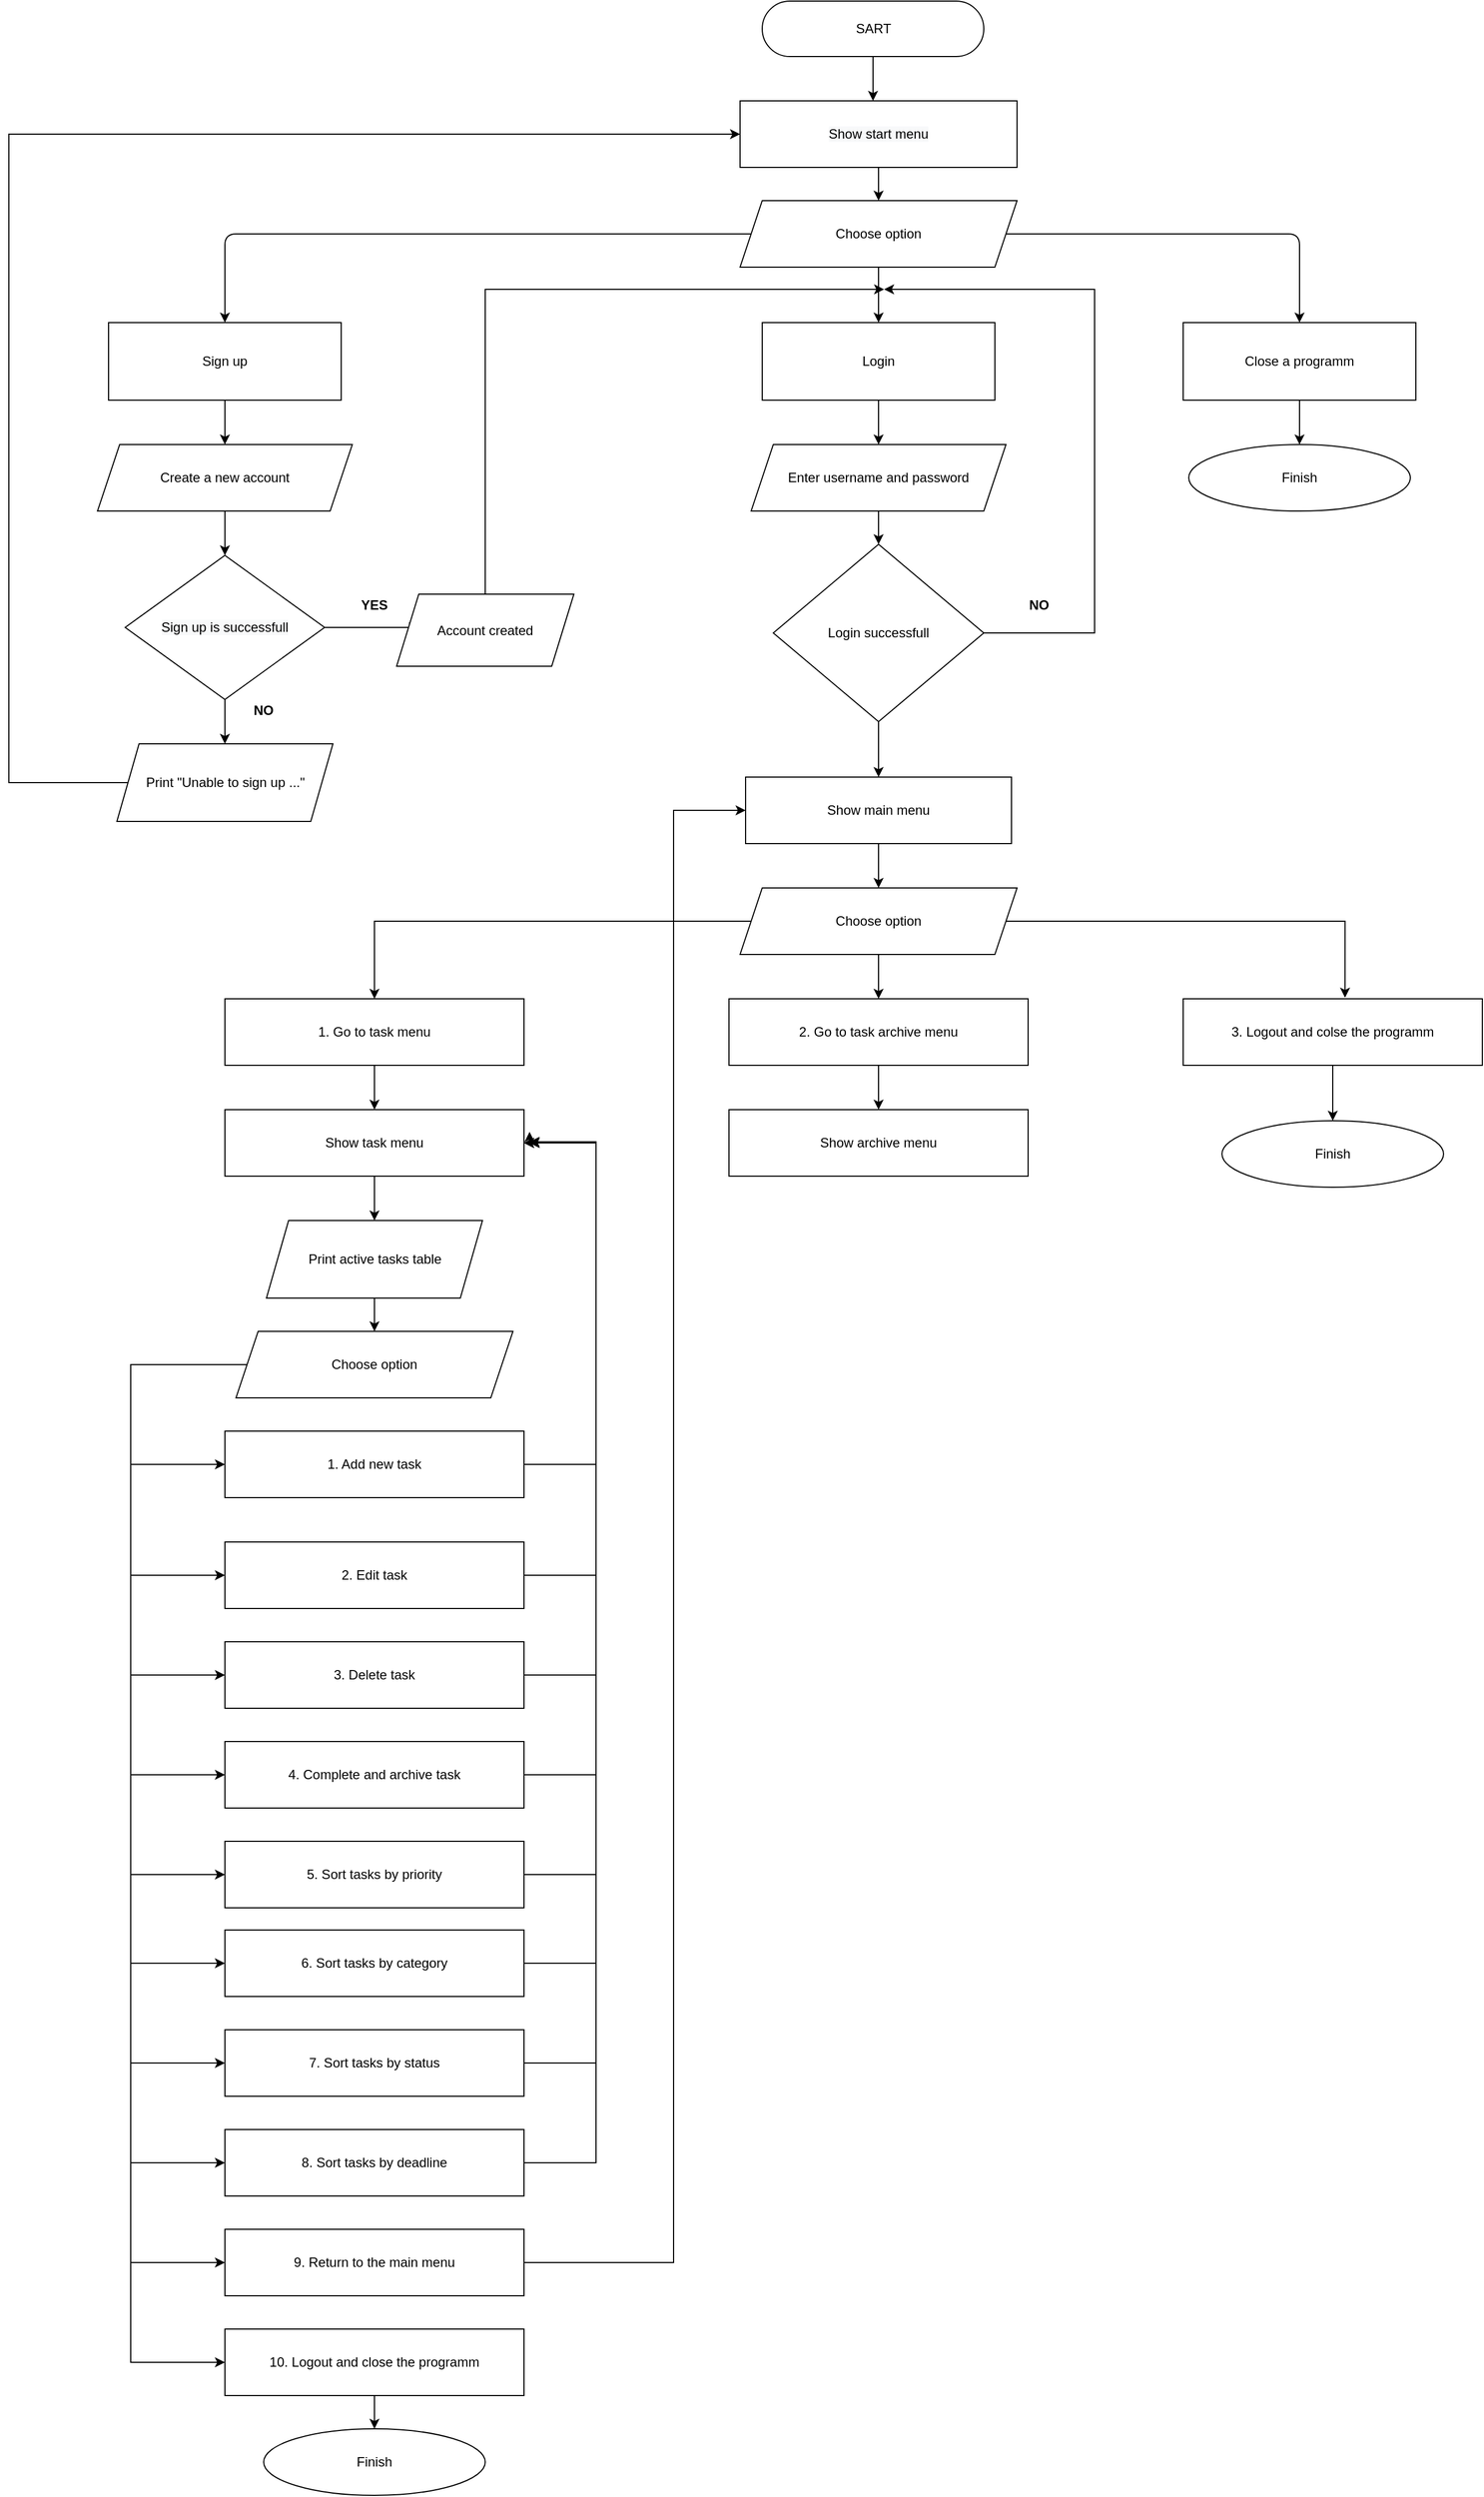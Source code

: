 <mxfile version="15.0.3" type="github">
  <diagram id="gmLFPseF1WjXxY96tJIX" name="Page-1">
    <mxGraphModel dx="1255" dy="890" grid="1" gridSize="10" guides="1" tooltips="1" connect="1" arrows="1" fold="1" page="1" pageScale="1" pageWidth="1654" pageHeight="1169" math="0" shadow="0">
      <root>
        <mxCell id="0" />
        <mxCell id="1" parent="0" />
        <mxCell id="zsRRdfZjk0Dsm9g0y4IN-3" value="SART" style="html=1;dashed=0;whitespace=wrap;shape=mxgraph.dfd.start" parent="1" vertex="1">
          <mxGeometry x="740" y="40" width="200" height="50" as="geometry" />
        </mxCell>
        <mxCell id="QKt1bh4NS38TN98ipoRj-1" value="Finish" style="ellipse;whiteSpace=wrap;html=1;" parent="1" vertex="1">
          <mxGeometry x="1125" y="440" width="200" height="60" as="geometry" />
        </mxCell>
        <mxCell id="tQSmkxGg7PB6tpALM_Nv-2" value="" style="endArrow=classic;html=1;exitX=0.5;exitY=0.5;exitDx=0;exitDy=25;exitPerimeter=0;entryX=0.5;entryY=0;entryDx=0;entryDy=0;" edge="1" parent="1" source="zsRRdfZjk0Dsm9g0y4IN-3">
          <mxGeometry width="50" height="50" relative="1" as="geometry">
            <mxPoint x="800" y="590" as="sourcePoint" />
            <mxPoint x="840" y="130" as="targetPoint" />
          </mxGeometry>
        </mxCell>
        <mxCell id="tQSmkxGg7PB6tpALM_Nv-22" value="" style="edgeStyle=orthogonalEdgeStyle;rounded=0;orthogonalLoop=1;jettySize=auto;html=1;" edge="1" parent="1" source="tQSmkxGg7PB6tpALM_Nv-4" target="tQSmkxGg7PB6tpALM_Nv-5">
          <mxGeometry relative="1" as="geometry" />
        </mxCell>
        <mxCell id="tQSmkxGg7PB6tpALM_Nv-4" value="&#xa;&#xa;&lt;span style=&quot;color: rgb(0, 0, 0); font-family: helvetica; font-size: 12px; font-style: normal; font-weight: 400; letter-spacing: normal; text-align: center; text-indent: 0px; text-transform: none; word-spacing: 0px; background-color: rgb(248, 249, 250); display: inline; float: none;&quot;&gt;Show start menu&lt;/span&gt;&#xa;&#xa;" style="rounded=0;whiteSpace=wrap;html=1;" vertex="1" parent="1">
          <mxGeometry x="720" y="130" width="250" height="60" as="geometry" />
        </mxCell>
        <mxCell id="tQSmkxGg7PB6tpALM_Nv-5" value="Choose option" style="shape=parallelogram;perimeter=parallelogramPerimeter;whiteSpace=wrap;html=1;fixedSize=1;" vertex="1" parent="1">
          <mxGeometry x="720" y="220" width="250" height="60" as="geometry" />
        </mxCell>
        <mxCell id="tQSmkxGg7PB6tpALM_Nv-19" value="" style="edgeStyle=orthogonalEdgeStyle;rounded=0;orthogonalLoop=1;jettySize=auto;html=1;" edge="1" parent="1" source="tQSmkxGg7PB6tpALM_Nv-8" target="tQSmkxGg7PB6tpALM_Nv-14">
          <mxGeometry relative="1" as="geometry" />
        </mxCell>
        <mxCell id="tQSmkxGg7PB6tpALM_Nv-8" value="Sign up" style="rounded=0;whiteSpace=wrap;html=1;" vertex="1" parent="1">
          <mxGeometry x="150" y="330" width="210" height="70" as="geometry" />
        </mxCell>
        <mxCell id="tQSmkxGg7PB6tpALM_Nv-21" value="" style="edgeStyle=orthogonalEdgeStyle;rounded=0;orthogonalLoop=1;jettySize=auto;html=1;" edge="1" parent="1" source="tQSmkxGg7PB6tpALM_Nv-9" target="tQSmkxGg7PB6tpALM_Nv-20">
          <mxGeometry relative="1" as="geometry" />
        </mxCell>
        <mxCell id="tQSmkxGg7PB6tpALM_Nv-9" value="Login" style="rounded=0;whiteSpace=wrap;html=1;" vertex="1" parent="1">
          <mxGeometry x="740" y="330" width="210" height="70" as="geometry" />
        </mxCell>
        <mxCell id="tQSmkxGg7PB6tpALM_Nv-10" value="Close a programm" style="rounded=0;whiteSpace=wrap;html=1;" vertex="1" parent="1">
          <mxGeometry x="1120" y="330" width="210" height="70" as="geometry" />
        </mxCell>
        <mxCell id="tQSmkxGg7PB6tpALM_Nv-11" value="" style="endArrow=classic;html=1;entryX=0.5;entryY=0;entryDx=0;entryDy=0;exitX=1;exitY=0.5;exitDx=0;exitDy=0;" edge="1" parent="1" source="tQSmkxGg7PB6tpALM_Nv-5" target="tQSmkxGg7PB6tpALM_Nv-10">
          <mxGeometry width="50" height="50" relative="1" as="geometry">
            <mxPoint x="710" y="590" as="sourcePoint" />
            <mxPoint x="760" y="540" as="targetPoint" />
            <Array as="points">
              <mxPoint x="1225" y="250" />
            </Array>
          </mxGeometry>
        </mxCell>
        <mxCell id="tQSmkxGg7PB6tpALM_Nv-13" value="" style="endArrow=classic;html=1;exitX=0.5;exitY=1;exitDx=0;exitDy=0;" edge="1" parent="1" source="tQSmkxGg7PB6tpALM_Nv-10" target="QKt1bh4NS38TN98ipoRj-1">
          <mxGeometry width="50" height="50" relative="1" as="geometry">
            <mxPoint x="710" y="590" as="sourcePoint" />
            <mxPoint x="760" y="540" as="targetPoint" />
          </mxGeometry>
        </mxCell>
        <mxCell id="tQSmkxGg7PB6tpALM_Nv-27" value="" style="edgeStyle=orthogonalEdgeStyle;rounded=0;orthogonalLoop=1;jettySize=auto;html=1;" edge="1" parent="1" source="tQSmkxGg7PB6tpALM_Nv-14" target="tQSmkxGg7PB6tpALM_Nv-26">
          <mxGeometry relative="1" as="geometry" />
        </mxCell>
        <mxCell id="tQSmkxGg7PB6tpALM_Nv-14" value="Create a new account" style="shape=parallelogram;perimeter=parallelogramPerimeter;whiteSpace=wrap;html=1;fixedSize=1;" vertex="1" parent="1">
          <mxGeometry x="140" y="440" width="230" height="60" as="geometry" />
        </mxCell>
        <mxCell id="tQSmkxGg7PB6tpALM_Nv-16" value="" style="endArrow=classic;html=1;exitX=0.5;exitY=1;exitDx=0;exitDy=0;entryX=0.5;entryY=0;entryDx=0;entryDy=0;" edge="1" parent="1" source="tQSmkxGg7PB6tpALM_Nv-5" target="tQSmkxGg7PB6tpALM_Nv-9">
          <mxGeometry width="50" height="50" relative="1" as="geometry">
            <mxPoint x="710" y="590" as="sourcePoint" />
            <mxPoint x="760" y="540" as="targetPoint" />
          </mxGeometry>
        </mxCell>
        <mxCell id="tQSmkxGg7PB6tpALM_Nv-18" value="" style="endArrow=classic;html=1;entryX=0.5;entryY=0;entryDx=0;entryDy=0;exitX=0;exitY=0.5;exitDx=0;exitDy=0;" edge="1" parent="1" source="tQSmkxGg7PB6tpALM_Nv-5" target="tQSmkxGg7PB6tpALM_Nv-8">
          <mxGeometry width="50" height="50" relative="1" as="geometry">
            <mxPoint x="710" y="590" as="sourcePoint" />
            <mxPoint x="760" y="540" as="targetPoint" />
            <Array as="points">
              <mxPoint x="255" y="250" />
            </Array>
          </mxGeometry>
        </mxCell>
        <mxCell id="tQSmkxGg7PB6tpALM_Nv-41" value="" style="edgeStyle=orthogonalEdgeStyle;rounded=0;orthogonalLoop=1;jettySize=auto;html=1;" edge="1" parent="1" source="tQSmkxGg7PB6tpALM_Nv-20" target="tQSmkxGg7PB6tpALM_Nv-40">
          <mxGeometry relative="1" as="geometry" />
        </mxCell>
        <mxCell id="tQSmkxGg7PB6tpALM_Nv-20" value="Enter username and password" style="shape=parallelogram;perimeter=parallelogramPerimeter;whiteSpace=wrap;html=1;fixedSize=1;" vertex="1" parent="1">
          <mxGeometry x="730" y="440" width="230" height="60" as="geometry" />
        </mxCell>
        <mxCell id="tQSmkxGg7PB6tpALM_Nv-31" value="" style="edgeStyle=orthogonalEdgeStyle;rounded=0;orthogonalLoop=1;jettySize=auto;html=1;" edge="1" parent="1" source="tQSmkxGg7PB6tpALM_Nv-26" target="tQSmkxGg7PB6tpALM_Nv-30">
          <mxGeometry relative="1" as="geometry" />
        </mxCell>
        <mxCell id="tQSmkxGg7PB6tpALM_Nv-35" value="" style="edgeStyle=orthogonalEdgeStyle;rounded=0;orthogonalLoop=1;jettySize=auto;html=1;" edge="1" parent="1" source="tQSmkxGg7PB6tpALM_Nv-26">
          <mxGeometry relative="1" as="geometry">
            <mxPoint x="430" y="605" as="targetPoint" />
          </mxGeometry>
        </mxCell>
        <mxCell id="tQSmkxGg7PB6tpALM_Nv-26" value="&#xa;&#xa;&lt;span style=&quot;color: rgb(0, 0, 0); font-family: helvetica; font-size: 12px; font-style: normal; font-weight: 400; letter-spacing: normal; text-align: center; text-indent: 0px; text-transform: none; word-spacing: 0px; background-color: rgb(248, 249, 250); display: inline; float: none;&quot;&gt;Sign up is successfull&lt;/span&gt;&#xa;&#xa;" style="rhombus;whiteSpace=wrap;html=1;" vertex="1" parent="1">
          <mxGeometry x="165" y="540" width="180" height="130" as="geometry" />
        </mxCell>
        <mxCell id="tQSmkxGg7PB6tpALM_Nv-29" value="&lt;b&gt;YES&lt;/b&gt;" style="text;html=1;strokeColor=none;fillColor=none;align=center;verticalAlign=middle;whiteSpace=wrap;rounded=0;" vertex="1" parent="1">
          <mxGeometry x="370" y="575" width="40" height="20" as="geometry" />
        </mxCell>
        <mxCell id="tQSmkxGg7PB6tpALM_Nv-32" style="edgeStyle=orthogonalEdgeStyle;rounded=0;orthogonalLoop=1;jettySize=auto;html=1;entryX=0;entryY=0.5;entryDx=0;entryDy=0;" edge="1" parent="1" source="tQSmkxGg7PB6tpALM_Nv-30" target="tQSmkxGg7PB6tpALM_Nv-4">
          <mxGeometry relative="1" as="geometry">
            <Array as="points">
              <mxPoint x="60" y="745" />
              <mxPoint x="60" y="160" />
            </Array>
          </mxGeometry>
        </mxCell>
        <mxCell id="tQSmkxGg7PB6tpALM_Nv-30" value="Print &quot;Unable to sign up ...&quot;" style="shape=parallelogram;perimeter=parallelogramPerimeter;whiteSpace=wrap;html=1;fixedSize=1;" vertex="1" parent="1">
          <mxGeometry x="157.5" y="710" width="195" height="70" as="geometry" />
        </mxCell>
        <mxCell id="tQSmkxGg7PB6tpALM_Nv-33" value="&lt;b&gt;NO&lt;/b&gt;" style="text;html=1;strokeColor=none;fillColor=none;align=center;verticalAlign=middle;whiteSpace=wrap;rounded=0;" vertex="1" parent="1">
          <mxGeometry x="270" y="670" width="40" height="20" as="geometry" />
        </mxCell>
        <mxCell id="tQSmkxGg7PB6tpALM_Nv-37" style="edgeStyle=orthogonalEdgeStyle;rounded=0;orthogonalLoop=1;jettySize=auto;html=1;" edge="1" parent="1" source="tQSmkxGg7PB6tpALM_Nv-34">
          <mxGeometry relative="1" as="geometry">
            <mxPoint x="850" y="300" as="targetPoint" />
            <Array as="points">
              <mxPoint x="490" y="300" />
            </Array>
          </mxGeometry>
        </mxCell>
        <mxCell id="tQSmkxGg7PB6tpALM_Nv-34" value="Account created" style="shape=parallelogram;perimeter=parallelogramPerimeter;whiteSpace=wrap;html=1;fixedSize=1;" vertex="1" parent="1">
          <mxGeometry x="410" y="575" width="160" height="65" as="geometry" />
        </mxCell>
        <mxCell id="tQSmkxGg7PB6tpALM_Nv-44" style="edgeStyle=orthogonalEdgeStyle;rounded=0;orthogonalLoop=1;jettySize=auto;html=1;exitX=1;exitY=0.5;exitDx=0;exitDy=0;" edge="1" parent="1" source="tQSmkxGg7PB6tpALM_Nv-40">
          <mxGeometry relative="1" as="geometry">
            <mxPoint x="850" y="300" as="targetPoint" />
            <Array as="points">
              <mxPoint x="1040" y="610" />
              <mxPoint x="1040" y="300" />
            </Array>
          </mxGeometry>
        </mxCell>
        <mxCell id="tQSmkxGg7PB6tpALM_Nv-47" value="" style="edgeStyle=orthogonalEdgeStyle;rounded=0;orthogonalLoop=1;jettySize=auto;html=1;" edge="1" parent="1" source="tQSmkxGg7PB6tpALM_Nv-40" target="tQSmkxGg7PB6tpALM_Nv-46">
          <mxGeometry relative="1" as="geometry" />
        </mxCell>
        <mxCell id="tQSmkxGg7PB6tpALM_Nv-40" value="Login successfull" style="rhombus;whiteSpace=wrap;html=1;" vertex="1" parent="1">
          <mxGeometry x="750" y="530" width="190" height="160" as="geometry" />
        </mxCell>
        <mxCell id="tQSmkxGg7PB6tpALM_Nv-45" value="&lt;b&gt;NO&lt;/b&gt;" style="text;html=1;strokeColor=none;fillColor=none;align=center;verticalAlign=middle;whiteSpace=wrap;rounded=0;" vertex="1" parent="1">
          <mxGeometry x="970" y="575" width="40" height="20" as="geometry" />
        </mxCell>
        <mxCell id="tQSmkxGg7PB6tpALM_Nv-50" value="" style="edgeStyle=orthogonalEdgeStyle;rounded=0;orthogonalLoop=1;jettySize=auto;html=1;" edge="1" parent="1" source="tQSmkxGg7PB6tpALM_Nv-46" target="tQSmkxGg7PB6tpALM_Nv-49">
          <mxGeometry relative="1" as="geometry" />
        </mxCell>
        <mxCell id="tQSmkxGg7PB6tpALM_Nv-46" value="Show main menu" style="rounded=0;whiteSpace=wrap;html=1;" vertex="1" parent="1">
          <mxGeometry x="725" y="740" width="240" height="60" as="geometry" />
        </mxCell>
        <mxCell id="tQSmkxGg7PB6tpALM_Nv-56" style="edgeStyle=orthogonalEdgeStyle;rounded=0;orthogonalLoop=1;jettySize=auto;html=1;entryX=0.541;entryY=-0.017;entryDx=0;entryDy=0;entryPerimeter=0;" edge="1" parent="1" source="tQSmkxGg7PB6tpALM_Nv-49" target="tQSmkxGg7PB6tpALM_Nv-54">
          <mxGeometry relative="1" as="geometry">
            <Array as="points">
              <mxPoint x="1266" y="870" />
            </Array>
          </mxGeometry>
        </mxCell>
        <mxCell id="tQSmkxGg7PB6tpALM_Nv-59" style="edgeStyle=orthogonalEdgeStyle;rounded=0;orthogonalLoop=1;jettySize=auto;html=1;" edge="1" parent="1" source="tQSmkxGg7PB6tpALM_Nv-49" target="tQSmkxGg7PB6tpALM_Nv-52">
          <mxGeometry relative="1" as="geometry" />
        </mxCell>
        <mxCell id="tQSmkxGg7PB6tpALM_Nv-63" value="" style="edgeStyle=orthogonalEdgeStyle;rounded=0;orthogonalLoop=1;jettySize=auto;html=1;" edge="1" parent="1" source="tQSmkxGg7PB6tpALM_Nv-49" target="tQSmkxGg7PB6tpALM_Nv-53">
          <mxGeometry relative="1" as="geometry" />
        </mxCell>
        <mxCell id="tQSmkxGg7PB6tpALM_Nv-49" value="Choose option" style="shape=parallelogram;perimeter=parallelogramPerimeter;whiteSpace=wrap;html=1;fixedSize=1;" vertex="1" parent="1">
          <mxGeometry x="720" y="840" width="250" height="60" as="geometry" />
        </mxCell>
        <mxCell id="tQSmkxGg7PB6tpALM_Nv-64" value="" style="edgeStyle=orthogonalEdgeStyle;rounded=0;orthogonalLoop=1;jettySize=auto;html=1;" edge="1" parent="1" source="tQSmkxGg7PB6tpALM_Nv-52" target="tQSmkxGg7PB6tpALM_Nv-58">
          <mxGeometry relative="1" as="geometry" />
        </mxCell>
        <mxCell id="tQSmkxGg7PB6tpALM_Nv-52" value="1. Go to task menu" style="rounded=0;whiteSpace=wrap;html=1;" vertex="1" parent="1">
          <mxGeometry x="255" y="940" width="270" height="60" as="geometry" />
        </mxCell>
        <mxCell id="tQSmkxGg7PB6tpALM_Nv-62" value="" style="edgeStyle=orthogonalEdgeStyle;rounded=0;orthogonalLoop=1;jettySize=auto;html=1;" edge="1" parent="1" source="tQSmkxGg7PB6tpALM_Nv-53" target="tQSmkxGg7PB6tpALM_Nv-60">
          <mxGeometry relative="1" as="geometry" />
        </mxCell>
        <mxCell id="tQSmkxGg7PB6tpALM_Nv-53" value="2. Go to task archive menu" style="rounded=0;whiteSpace=wrap;html=1;" vertex="1" parent="1">
          <mxGeometry x="710" y="940" width="270" height="60" as="geometry" />
        </mxCell>
        <mxCell id="tQSmkxGg7PB6tpALM_Nv-57" style="edgeStyle=orthogonalEdgeStyle;rounded=0;orthogonalLoop=1;jettySize=auto;html=1;entryX=0.5;entryY=0;entryDx=0;entryDy=0;" edge="1" parent="1" source="tQSmkxGg7PB6tpALM_Nv-54" target="tQSmkxGg7PB6tpALM_Nv-55">
          <mxGeometry relative="1" as="geometry" />
        </mxCell>
        <mxCell id="tQSmkxGg7PB6tpALM_Nv-54" value="3. Logout and colse the programm" style="rounded=0;whiteSpace=wrap;html=1;" vertex="1" parent="1">
          <mxGeometry x="1120" y="940" width="270" height="60" as="geometry" />
        </mxCell>
        <mxCell id="tQSmkxGg7PB6tpALM_Nv-55" value="Finish" style="ellipse;whiteSpace=wrap;html=1;" vertex="1" parent="1">
          <mxGeometry x="1155" y="1050" width="200" height="60" as="geometry" />
        </mxCell>
        <mxCell id="tQSmkxGg7PB6tpALM_Nv-66" value="" style="edgeStyle=orthogonalEdgeStyle;rounded=0;orthogonalLoop=1;jettySize=auto;html=1;" edge="1" parent="1" source="tQSmkxGg7PB6tpALM_Nv-58" target="tQSmkxGg7PB6tpALM_Nv-65">
          <mxGeometry relative="1" as="geometry" />
        </mxCell>
        <mxCell id="tQSmkxGg7PB6tpALM_Nv-58" value="Show task menu" style="rounded=0;whiteSpace=wrap;html=1;" vertex="1" parent="1">
          <mxGeometry x="255" y="1040" width="270" height="60" as="geometry" />
        </mxCell>
        <mxCell id="tQSmkxGg7PB6tpALM_Nv-60" value="Show archive menu" style="rounded=0;whiteSpace=wrap;html=1;" vertex="1" parent="1">
          <mxGeometry x="710" y="1040" width="270" height="60" as="geometry" />
        </mxCell>
        <mxCell id="tQSmkxGg7PB6tpALM_Nv-70" value="" style="edgeStyle=orthogonalEdgeStyle;rounded=0;orthogonalLoop=1;jettySize=auto;html=1;" edge="1" parent="1" source="tQSmkxGg7PB6tpALM_Nv-65" target="tQSmkxGg7PB6tpALM_Nv-69">
          <mxGeometry relative="1" as="geometry" />
        </mxCell>
        <mxCell id="tQSmkxGg7PB6tpALM_Nv-65" value="Print active tasks table" style="shape=parallelogram;perimeter=parallelogramPerimeter;whiteSpace=wrap;html=1;fixedSize=1;" vertex="1" parent="1">
          <mxGeometry x="292.5" y="1140" width="195" height="70" as="geometry" />
        </mxCell>
        <mxCell id="tQSmkxGg7PB6tpALM_Nv-93" style="edgeStyle=orthogonalEdgeStyle;rounded=0;orthogonalLoop=1;jettySize=auto;html=1;entryX=1;entryY=0.5;entryDx=0;entryDy=0;exitX=1;exitY=0.5;exitDx=0;exitDy=0;" edge="1" parent="1" source="tQSmkxGg7PB6tpALM_Nv-67" target="tQSmkxGg7PB6tpALM_Nv-58">
          <mxGeometry relative="1" as="geometry">
            <mxPoint x="525" y="1370" as="sourcePoint" />
            <Array as="points">
              <mxPoint x="590" y="1360" />
              <mxPoint x="590" y="1070" />
            </Array>
          </mxGeometry>
        </mxCell>
        <mxCell id="tQSmkxGg7PB6tpALM_Nv-67" value="1. Add new task" style="rounded=0;whiteSpace=wrap;html=1;" vertex="1" parent="1">
          <mxGeometry x="255" y="1330" width="270" height="60" as="geometry" />
        </mxCell>
        <mxCell id="tQSmkxGg7PB6tpALM_Nv-94" style="edgeStyle=orthogonalEdgeStyle;rounded=0;orthogonalLoop=1;jettySize=auto;html=1;exitX=1;exitY=0.5;exitDx=0;exitDy=0;entryX=1;entryY=0.5;entryDx=0;entryDy=0;" edge="1" parent="1" source="tQSmkxGg7PB6tpALM_Nv-68" target="tQSmkxGg7PB6tpALM_Nv-58">
          <mxGeometry relative="1" as="geometry">
            <Array as="points">
              <mxPoint x="590" y="1460" />
              <mxPoint x="590" y="1070" />
            </Array>
          </mxGeometry>
        </mxCell>
        <mxCell id="tQSmkxGg7PB6tpALM_Nv-68" value="2. Edit task" style="rounded=0;whiteSpace=wrap;html=1;" vertex="1" parent="1">
          <mxGeometry x="255" y="1430" width="270" height="60" as="geometry" />
        </mxCell>
        <mxCell id="tQSmkxGg7PB6tpALM_Nv-72" style="edgeStyle=orthogonalEdgeStyle;rounded=0;orthogonalLoop=1;jettySize=auto;html=1;entryX=0;entryY=0.5;entryDx=0;entryDy=0;" edge="1" parent="1" source="tQSmkxGg7PB6tpALM_Nv-69" target="tQSmkxGg7PB6tpALM_Nv-67">
          <mxGeometry relative="1" as="geometry">
            <Array as="points">
              <mxPoint x="170" y="1270" />
              <mxPoint x="170" y="1360" />
            </Array>
          </mxGeometry>
        </mxCell>
        <mxCell id="tQSmkxGg7PB6tpALM_Nv-74" style="edgeStyle=orthogonalEdgeStyle;rounded=0;orthogonalLoop=1;jettySize=auto;html=1;entryX=0;entryY=0.5;entryDx=0;entryDy=0;" edge="1" parent="1" source="tQSmkxGg7PB6tpALM_Nv-69" target="tQSmkxGg7PB6tpALM_Nv-68">
          <mxGeometry relative="1" as="geometry">
            <Array as="points">
              <mxPoint x="170" y="1270" />
              <mxPoint x="170" y="1460" />
            </Array>
          </mxGeometry>
        </mxCell>
        <mxCell id="tQSmkxGg7PB6tpALM_Nv-76" style="edgeStyle=orthogonalEdgeStyle;rounded=0;orthogonalLoop=1;jettySize=auto;html=1;exitX=0;exitY=0.5;exitDx=0;exitDy=0;entryX=0;entryY=0.5;entryDx=0;entryDy=0;" edge="1" parent="1" source="tQSmkxGg7PB6tpALM_Nv-69" target="tQSmkxGg7PB6tpALM_Nv-75">
          <mxGeometry relative="1" as="geometry">
            <Array as="points">
              <mxPoint x="170" y="1270" />
              <mxPoint x="170" y="1550" />
            </Array>
          </mxGeometry>
        </mxCell>
        <mxCell id="tQSmkxGg7PB6tpALM_Nv-79" style="edgeStyle=orthogonalEdgeStyle;rounded=0;orthogonalLoop=1;jettySize=auto;html=1;exitX=0;exitY=0.5;exitDx=0;exitDy=0;entryX=0;entryY=0.5;entryDx=0;entryDy=0;" edge="1" parent="1" source="tQSmkxGg7PB6tpALM_Nv-69" target="tQSmkxGg7PB6tpALM_Nv-77">
          <mxGeometry relative="1" as="geometry">
            <Array as="points">
              <mxPoint x="170" y="1270" />
              <mxPoint x="170" y="1640" />
            </Array>
          </mxGeometry>
        </mxCell>
        <mxCell id="tQSmkxGg7PB6tpALM_Nv-80" style="edgeStyle=orthogonalEdgeStyle;rounded=0;orthogonalLoop=1;jettySize=auto;html=1;entryX=0;entryY=0.5;entryDx=0;entryDy=0;" edge="1" parent="1" source="tQSmkxGg7PB6tpALM_Nv-69" target="tQSmkxGg7PB6tpALM_Nv-78">
          <mxGeometry relative="1" as="geometry">
            <Array as="points">
              <mxPoint x="170" y="1270" />
              <mxPoint x="170" y="1730" />
            </Array>
          </mxGeometry>
        </mxCell>
        <mxCell id="tQSmkxGg7PB6tpALM_Nv-82" style="edgeStyle=orthogonalEdgeStyle;rounded=0;orthogonalLoop=1;jettySize=auto;html=1;exitX=0;exitY=0.5;exitDx=0;exitDy=0;entryX=0;entryY=0.5;entryDx=0;entryDy=0;" edge="1" parent="1" source="tQSmkxGg7PB6tpALM_Nv-69" target="tQSmkxGg7PB6tpALM_Nv-81">
          <mxGeometry relative="1" as="geometry">
            <Array as="points">
              <mxPoint x="170" y="1270" />
              <mxPoint x="170" y="1810" />
            </Array>
          </mxGeometry>
        </mxCell>
        <mxCell id="tQSmkxGg7PB6tpALM_Nv-84" style="edgeStyle=orthogonalEdgeStyle;rounded=0;orthogonalLoop=1;jettySize=auto;html=1;exitX=0;exitY=0.5;exitDx=0;exitDy=0;entryX=0;entryY=0.5;entryDx=0;entryDy=0;" edge="1" parent="1" source="tQSmkxGg7PB6tpALM_Nv-69" target="tQSmkxGg7PB6tpALM_Nv-83">
          <mxGeometry relative="1" as="geometry">
            <Array as="points">
              <mxPoint x="170" y="1270" />
              <mxPoint x="170" y="1900" />
            </Array>
          </mxGeometry>
        </mxCell>
        <mxCell id="tQSmkxGg7PB6tpALM_Nv-86" style="edgeStyle=orthogonalEdgeStyle;rounded=0;orthogonalLoop=1;jettySize=auto;html=1;exitX=0;exitY=0.5;exitDx=0;exitDy=0;entryX=0;entryY=0.5;entryDx=0;entryDy=0;" edge="1" parent="1" source="tQSmkxGg7PB6tpALM_Nv-69" target="tQSmkxGg7PB6tpALM_Nv-85">
          <mxGeometry relative="1" as="geometry">
            <Array as="points">
              <mxPoint x="170" y="1270" />
              <mxPoint x="170" y="1990" />
            </Array>
          </mxGeometry>
        </mxCell>
        <mxCell id="tQSmkxGg7PB6tpALM_Nv-88" style="edgeStyle=orthogonalEdgeStyle;rounded=0;orthogonalLoop=1;jettySize=auto;html=1;exitX=0;exitY=0.5;exitDx=0;exitDy=0;entryX=0;entryY=0.5;entryDx=0;entryDy=0;" edge="1" parent="1" source="tQSmkxGg7PB6tpALM_Nv-69" target="tQSmkxGg7PB6tpALM_Nv-87">
          <mxGeometry relative="1" as="geometry">
            <Array as="points">
              <mxPoint x="170" y="1270" />
              <mxPoint x="170" y="2080" />
            </Array>
          </mxGeometry>
        </mxCell>
        <mxCell id="tQSmkxGg7PB6tpALM_Nv-90" style="edgeStyle=orthogonalEdgeStyle;rounded=0;orthogonalLoop=1;jettySize=auto;html=1;exitX=0;exitY=0.5;exitDx=0;exitDy=0;entryX=0;entryY=0.5;entryDx=0;entryDy=0;" edge="1" parent="1" source="tQSmkxGg7PB6tpALM_Nv-69" target="tQSmkxGg7PB6tpALM_Nv-89">
          <mxGeometry relative="1" as="geometry">
            <Array as="points">
              <mxPoint x="170" y="1270" />
              <mxPoint x="170" y="2170" />
            </Array>
          </mxGeometry>
        </mxCell>
        <mxCell id="tQSmkxGg7PB6tpALM_Nv-69" value="Choose option" style="shape=parallelogram;perimeter=parallelogramPerimeter;whiteSpace=wrap;html=1;fixedSize=1;" vertex="1" parent="1">
          <mxGeometry x="265" y="1240" width="250" height="60" as="geometry" />
        </mxCell>
        <mxCell id="tQSmkxGg7PB6tpALM_Nv-95" style="edgeStyle=orthogonalEdgeStyle;rounded=0;orthogonalLoop=1;jettySize=auto;html=1;" edge="1" parent="1" source="tQSmkxGg7PB6tpALM_Nv-75">
          <mxGeometry relative="1" as="geometry">
            <mxPoint x="530" y="1070" as="targetPoint" />
            <Array as="points">
              <mxPoint x="590" y="1550" />
              <mxPoint x="590" y="1070" />
            </Array>
          </mxGeometry>
        </mxCell>
        <mxCell id="tQSmkxGg7PB6tpALM_Nv-75" value="3. Delete task" style="rounded=0;whiteSpace=wrap;html=1;" vertex="1" parent="1">
          <mxGeometry x="255" y="1520" width="270" height="60" as="geometry" />
        </mxCell>
        <mxCell id="tQSmkxGg7PB6tpALM_Nv-96" style="edgeStyle=orthogonalEdgeStyle;rounded=0;orthogonalLoop=1;jettySize=auto;html=1;" edge="1" parent="1" source="tQSmkxGg7PB6tpALM_Nv-77">
          <mxGeometry relative="1" as="geometry">
            <mxPoint x="530" y="1070" as="targetPoint" />
            <Array as="points">
              <mxPoint x="590" y="1640" />
              <mxPoint x="590" y="1070" />
            </Array>
          </mxGeometry>
        </mxCell>
        <mxCell id="tQSmkxGg7PB6tpALM_Nv-77" value="4. Complete and archive task" style="rounded=0;whiteSpace=wrap;html=1;" vertex="1" parent="1">
          <mxGeometry x="255" y="1610" width="270" height="60" as="geometry" />
        </mxCell>
        <mxCell id="tQSmkxGg7PB6tpALM_Nv-97" style="edgeStyle=orthogonalEdgeStyle;rounded=0;orthogonalLoop=1;jettySize=auto;html=1;entryX=1;entryY=0.5;entryDx=0;entryDy=0;" edge="1" parent="1" source="tQSmkxGg7PB6tpALM_Nv-78" target="tQSmkxGg7PB6tpALM_Nv-58">
          <mxGeometry relative="1" as="geometry">
            <Array as="points">
              <mxPoint x="590" y="1730" />
              <mxPoint x="590" y="1070" />
            </Array>
          </mxGeometry>
        </mxCell>
        <mxCell id="tQSmkxGg7PB6tpALM_Nv-78" value="5. Sort tasks by priority" style="rounded=0;whiteSpace=wrap;html=1;" vertex="1" parent="1">
          <mxGeometry x="255" y="1700" width="270" height="60" as="geometry" />
        </mxCell>
        <mxCell id="tQSmkxGg7PB6tpALM_Nv-98" style="edgeStyle=orthogonalEdgeStyle;rounded=0;orthogonalLoop=1;jettySize=auto;html=1;entryX=1;entryY=0.5;entryDx=0;entryDy=0;" edge="1" parent="1" source="tQSmkxGg7PB6tpALM_Nv-81" target="tQSmkxGg7PB6tpALM_Nv-58">
          <mxGeometry relative="1" as="geometry">
            <Array as="points">
              <mxPoint x="590" y="1810" />
              <mxPoint x="590" y="1070" />
            </Array>
          </mxGeometry>
        </mxCell>
        <mxCell id="tQSmkxGg7PB6tpALM_Nv-81" value="6. Sort tasks by category" style="rounded=0;whiteSpace=wrap;html=1;" vertex="1" parent="1">
          <mxGeometry x="255" y="1780" width="270" height="60" as="geometry" />
        </mxCell>
        <mxCell id="tQSmkxGg7PB6tpALM_Nv-99" style="edgeStyle=orthogonalEdgeStyle;rounded=0;orthogonalLoop=1;jettySize=auto;html=1;" edge="1" parent="1" source="tQSmkxGg7PB6tpALM_Nv-83">
          <mxGeometry relative="1" as="geometry">
            <mxPoint x="530" y="1069" as="targetPoint" />
            <Array as="points">
              <mxPoint x="590" y="1900" />
              <mxPoint x="590" y="1069" />
            </Array>
          </mxGeometry>
        </mxCell>
        <mxCell id="tQSmkxGg7PB6tpALM_Nv-83" value="7. Sort tasks by status" style="rounded=0;whiteSpace=wrap;html=1;" vertex="1" parent="1">
          <mxGeometry x="255" y="1870" width="270" height="60" as="geometry" />
        </mxCell>
        <mxCell id="tQSmkxGg7PB6tpALM_Nv-101" style="edgeStyle=orthogonalEdgeStyle;rounded=0;orthogonalLoop=1;jettySize=auto;html=1;" edge="1" parent="1" source="tQSmkxGg7PB6tpALM_Nv-85">
          <mxGeometry relative="1" as="geometry">
            <mxPoint x="530" y="1060" as="targetPoint" />
            <Array as="points">
              <mxPoint x="590" y="1990" />
              <mxPoint x="590" y="1070" />
              <mxPoint x="530" y="1070" />
            </Array>
          </mxGeometry>
        </mxCell>
        <mxCell id="tQSmkxGg7PB6tpALM_Nv-85" value="8. Sort tasks by deadline" style="rounded=0;whiteSpace=wrap;html=1;" vertex="1" parent="1">
          <mxGeometry x="255" y="1960" width="270" height="60" as="geometry" />
        </mxCell>
        <mxCell id="tQSmkxGg7PB6tpALM_Nv-103" style="edgeStyle=orthogonalEdgeStyle;rounded=0;orthogonalLoop=1;jettySize=auto;html=1;entryX=0;entryY=0.5;entryDx=0;entryDy=0;" edge="1" parent="1" source="tQSmkxGg7PB6tpALM_Nv-87" target="tQSmkxGg7PB6tpALM_Nv-46">
          <mxGeometry relative="1" as="geometry">
            <Array as="points">
              <mxPoint x="660" y="2080" />
              <mxPoint x="660" y="770" />
            </Array>
          </mxGeometry>
        </mxCell>
        <mxCell id="tQSmkxGg7PB6tpALM_Nv-87" value="9. Return to the main menu" style="rounded=0;whiteSpace=wrap;html=1;" vertex="1" parent="1">
          <mxGeometry x="255" y="2050" width="270" height="60" as="geometry" />
        </mxCell>
        <mxCell id="tQSmkxGg7PB6tpALM_Nv-92" value="" style="edgeStyle=orthogonalEdgeStyle;rounded=0;orthogonalLoop=1;jettySize=auto;html=1;" edge="1" parent="1" source="tQSmkxGg7PB6tpALM_Nv-89" target="tQSmkxGg7PB6tpALM_Nv-91">
          <mxGeometry relative="1" as="geometry" />
        </mxCell>
        <mxCell id="tQSmkxGg7PB6tpALM_Nv-89" value="10. Logout and close the programm" style="rounded=0;whiteSpace=wrap;html=1;" vertex="1" parent="1">
          <mxGeometry x="255" y="2140" width="270" height="60" as="geometry" />
        </mxCell>
        <mxCell id="tQSmkxGg7PB6tpALM_Nv-91" value="Finish" style="ellipse;whiteSpace=wrap;html=1;" vertex="1" parent="1">
          <mxGeometry x="290" y="2230" width="200" height="60" as="geometry" />
        </mxCell>
      </root>
    </mxGraphModel>
  </diagram>
</mxfile>
